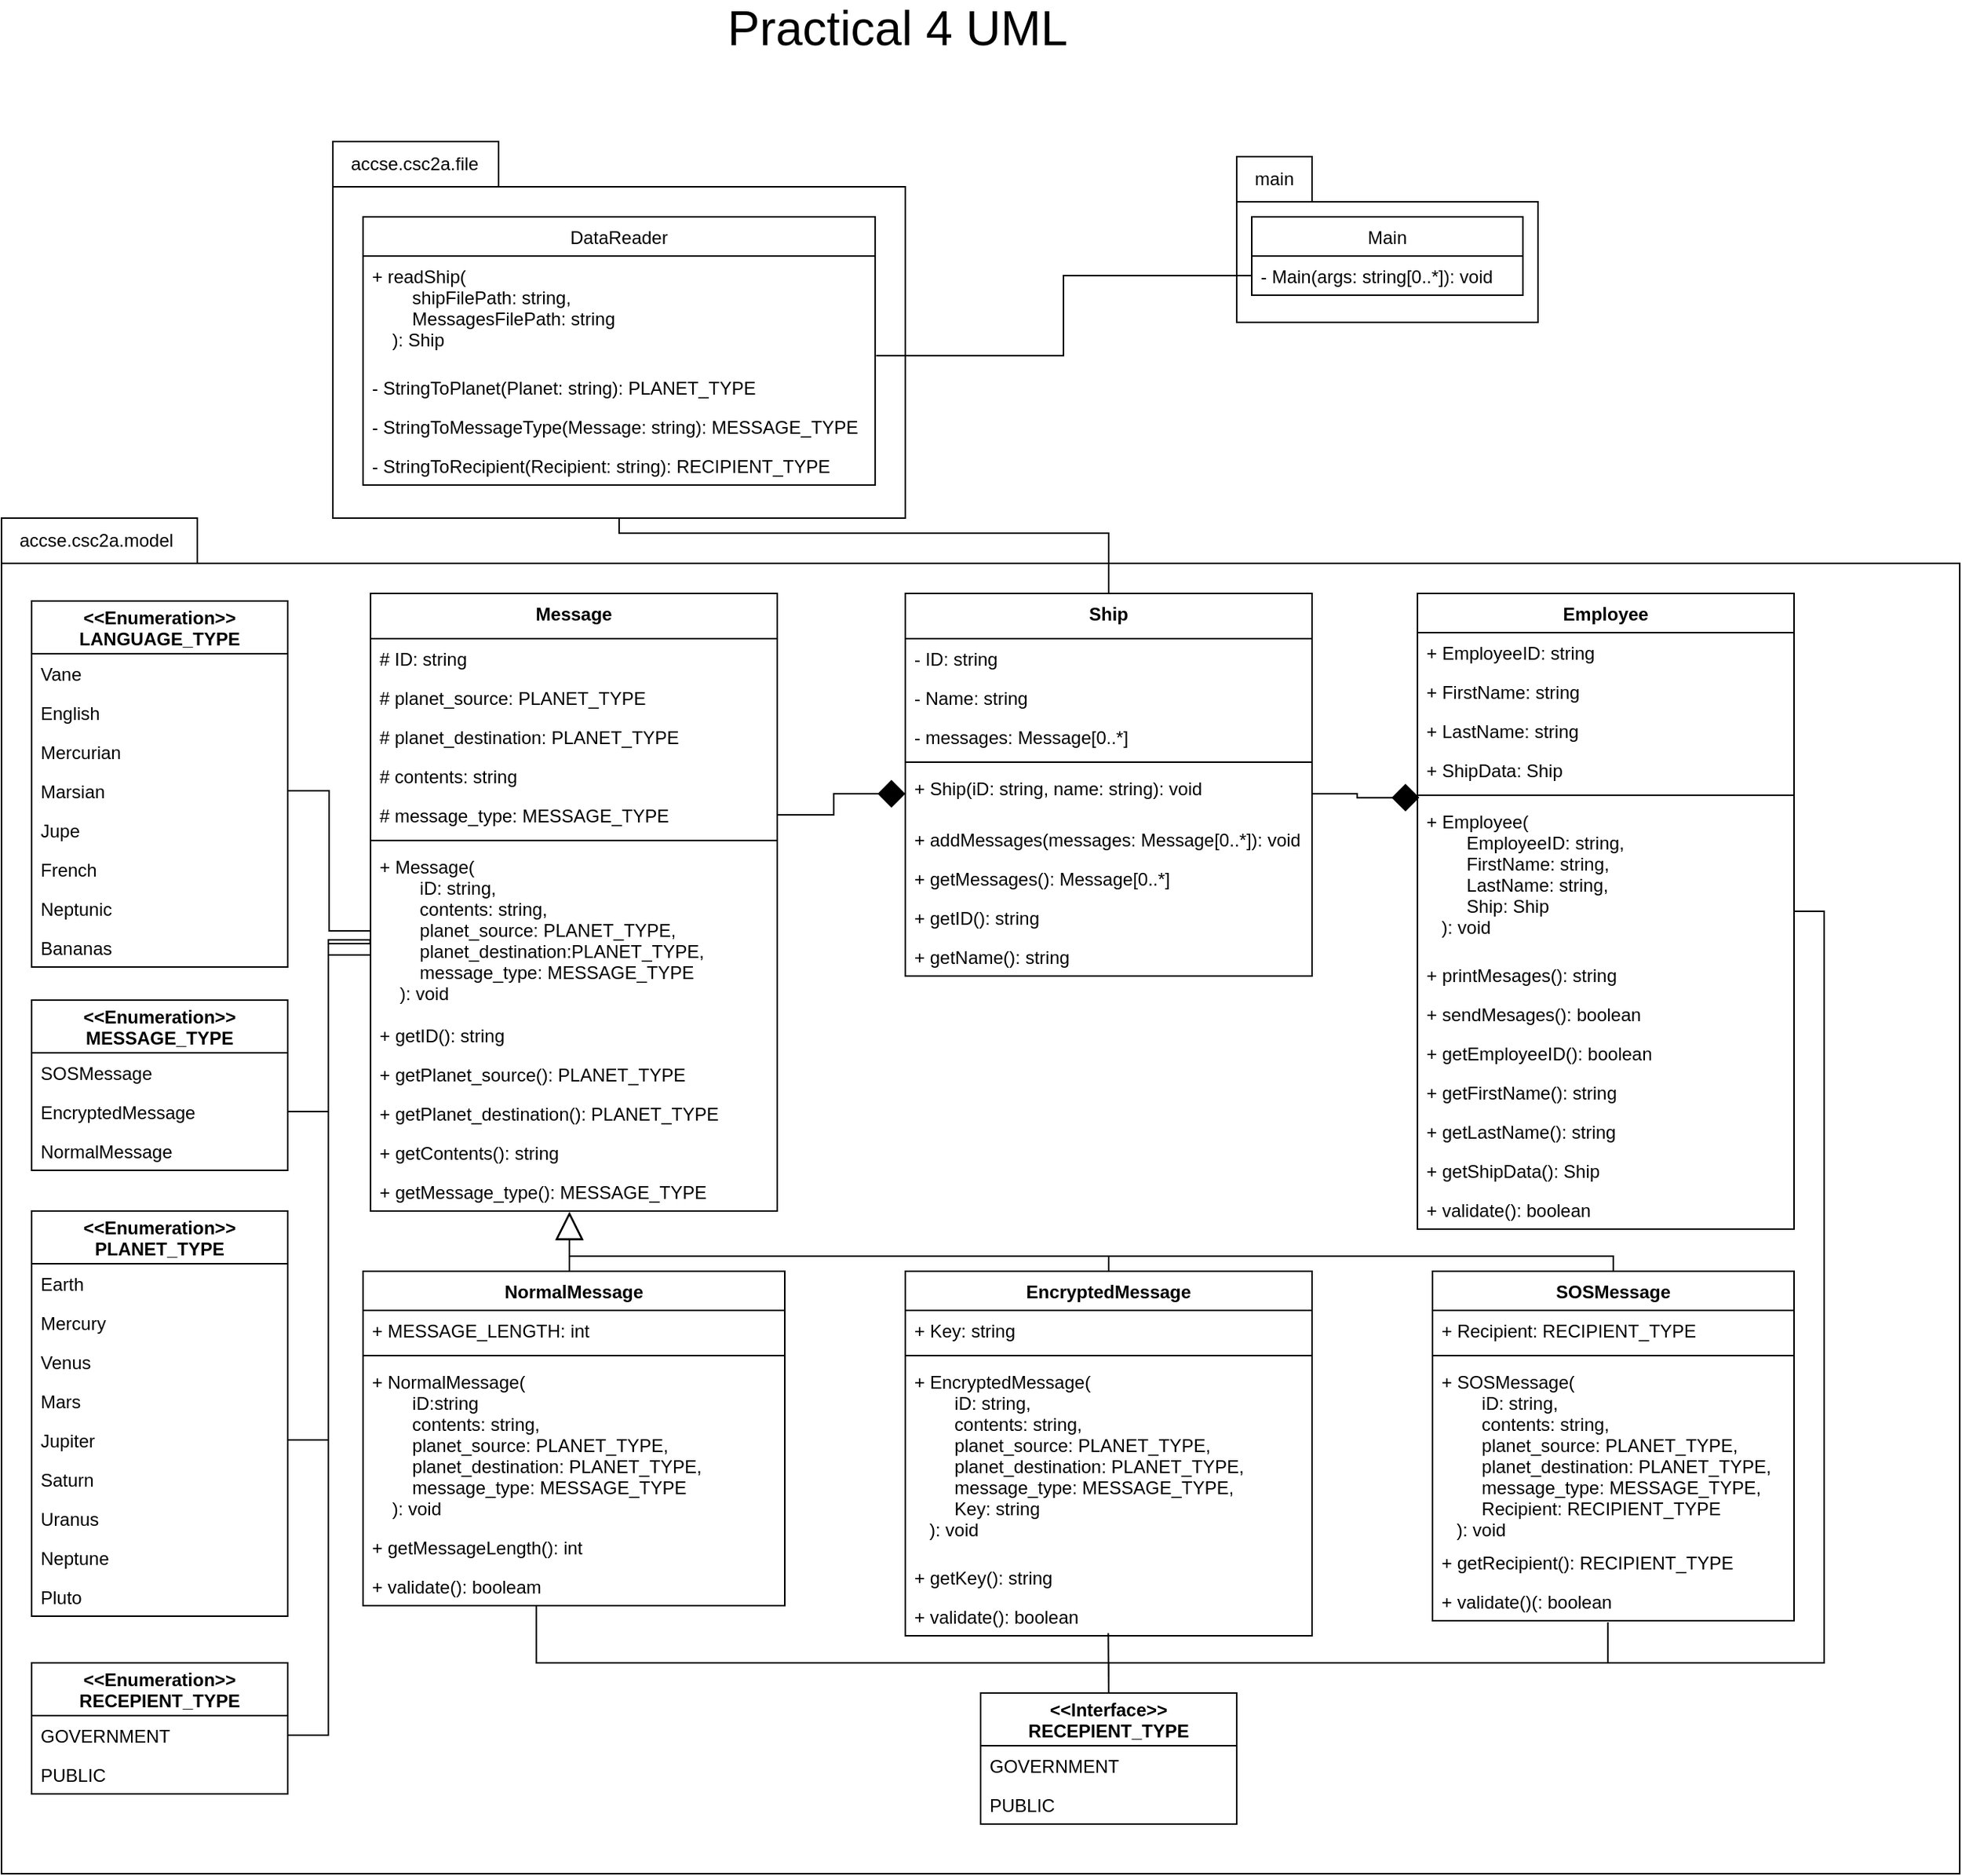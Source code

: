 <mxfile version="17.2.4" type="device"><diagram id="TbBO6vk4nTLV004NzveU" name="Page-1"><mxGraphModel dx="2333" dy="916" grid="1" gridSize="10" guides="1" tooltips="1" connect="1" arrows="1" fold="1" page="1" pageScale="1" pageWidth="850" pageHeight="1100" math="0" shadow="0"><root><mxCell id="0"/><mxCell id="1" parent="0"/><mxCell id="w3hjDTiOp9T9BmGMhdes-1" value="" style="shape=folder;fontStyle=1;spacingTop=10;tabWidth=130;tabHeight=30;tabPosition=left;html=1;" parent="1" vertex="1"><mxGeometry x="-190" y="360" width="1300" height="900" as="geometry"/></mxCell><mxCell id="ueBNcHKA1OxqKjIOWs1V-101" style="edgeStyle=orthogonalEdgeStyle;rounded=0;orthogonalLoop=1;jettySize=auto;html=1;exitX=0.5;exitY=0;exitDx=0;exitDy=0;entryX=0.489;entryY=1.018;entryDx=0;entryDy=0;entryPerimeter=0;endArrow=block;endFill=0;endSize=16;" parent="1" source="w3hjDTiOp9T9BmGMhdes-2" target="41" edge="1"><mxGeometry relative="1" as="geometry"><Array as="points"><mxPoint x="880" y="850"/><mxPoint x="187" y="850"/></Array></mxGeometry></mxCell><mxCell id="w3hjDTiOp9T9BmGMhdes-2" value="SOSMessage" style="swimlane;fontStyle=1;align=center;verticalAlign=top;childLayout=stackLayout;horizontal=1;startSize=26;horizontalStack=0;resizeParent=1;resizeParentMax=0;resizeLast=0;collapsible=1;marginBottom=0;" parent="1" vertex="1"><mxGeometry x="760" y="860" width="240" height="232" as="geometry"/></mxCell><mxCell id="w3hjDTiOp9T9BmGMhdes-3" value="+ Recipient: RECIPIENT_TYPE" style="text;strokeColor=none;fillColor=none;align=left;verticalAlign=top;spacingLeft=4;spacingRight=4;overflow=hidden;rotatable=0;points=[[0,0.5],[1,0.5]];portConstraint=eastwest;" parent="w3hjDTiOp9T9BmGMhdes-2" vertex="1"><mxGeometry y="26" width="240" height="26" as="geometry"/></mxCell><mxCell id="w3hjDTiOp9T9BmGMhdes-4" value="" style="line;strokeWidth=1;fillColor=none;align=left;verticalAlign=middle;spacingTop=-1;spacingLeft=3;spacingRight=3;rotatable=0;labelPosition=right;points=[];portConstraint=eastwest;" parent="w3hjDTiOp9T9BmGMhdes-2" vertex="1"><mxGeometry y="52" width="240" height="8" as="geometry"/></mxCell><mxCell id="24" value="+ SOSMessage(&#10;        iD: string,&#10;        contents: string,&#10;        planet_source: PLANET_TYPE,&#10;        planet_destination: PLANET_TYPE,&#10;        message_type: MESSAGE_TYPE,&#10;        Recipient: RECIPIENT_TYPE&#10;   ): void" style="text;strokeColor=none;fillColor=none;align=left;verticalAlign=top;spacingLeft=4;spacingRight=4;overflow=hidden;rotatable=0;points=[[0,0.5],[1,0.5]];portConstraint=eastwest;" parent="w3hjDTiOp9T9BmGMhdes-2" vertex="1"><mxGeometry y="60" width="240" height="120" as="geometry"/></mxCell><mxCell id="25" value="+ getRecipient(): RECIPIENT_TYPE" style="text;strokeColor=none;fillColor=none;align=left;verticalAlign=top;spacingLeft=4;spacingRight=4;overflow=hidden;rotatable=0;points=[[0,0.5],[1,0.5]];portConstraint=eastwest;" parent="w3hjDTiOp9T9BmGMhdes-2" vertex="1"><mxGeometry y="180" width="240" height="26" as="geometry"/></mxCell><mxCell id="26" value="+ validate()(: boolean" style="text;strokeColor=none;fillColor=none;align=left;verticalAlign=top;spacingLeft=4;spacingRight=4;overflow=hidden;rotatable=0;points=[[0,0.5],[1,0.5]];portConstraint=eastwest;" parent="w3hjDTiOp9T9BmGMhdes-2" vertex="1"><mxGeometry y="206" width="240" height="26" as="geometry"/></mxCell><mxCell id="ueBNcHKA1OxqKjIOWs1V-100" style="edgeStyle=orthogonalEdgeStyle;rounded=0;orthogonalLoop=1;jettySize=auto;html=1;exitX=0.5;exitY=0;exitDx=0;exitDy=0;entryX=0.489;entryY=1.035;entryDx=0;entryDy=0;entryPerimeter=0;endArrow=block;endFill=0;endSize=16;" parent="1" source="w3hjDTiOp9T9BmGMhdes-6" target="41" edge="1"><mxGeometry relative="1" as="geometry"><Array as="points"><mxPoint x="545" y="850"/><mxPoint x="187" y="850"/></Array></mxGeometry></mxCell><mxCell id="w3hjDTiOp9T9BmGMhdes-6" value="EncryptedMessage" style="swimlane;fontStyle=1;align=center;verticalAlign=top;childLayout=stackLayout;horizontal=1;startSize=26;horizontalStack=0;resizeParent=1;resizeParentMax=0;resizeLast=0;collapsible=1;marginBottom=0;" parent="1" vertex="1"><mxGeometry x="410" y="860" width="270" height="242" as="geometry"/></mxCell><mxCell id="w3hjDTiOp9T9BmGMhdes-7" value="+ Key: string" style="text;strokeColor=none;fillColor=none;align=left;verticalAlign=top;spacingLeft=4;spacingRight=4;overflow=hidden;rotatable=0;points=[[0,0.5],[1,0.5]];portConstraint=eastwest;" parent="w3hjDTiOp9T9BmGMhdes-6" vertex="1"><mxGeometry y="26" width="270" height="26" as="geometry"/></mxCell><mxCell id="w3hjDTiOp9T9BmGMhdes-8" value="" style="line;strokeWidth=1;fillColor=none;align=left;verticalAlign=middle;spacingTop=-1;spacingLeft=3;spacingRight=3;rotatable=0;labelPosition=right;points=[];portConstraint=eastwest;" parent="w3hjDTiOp9T9BmGMhdes-6" vertex="1"><mxGeometry y="52" width="270" height="8" as="geometry"/></mxCell><mxCell id="w3hjDTiOp9T9BmGMhdes-9" value="+ EncryptedMessage(&#10;        iD: string,&#10;        contents: string,&#10;        planet_source: PLANET_TYPE,&#10;        planet_destination: PLANET_TYPE,&#10;        message_type: MESSAGE_TYPE,&#10;        Key: string&#10;   ): void" style="text;strokeColor=none;fillColor=none;align=left;verticalAlign=top;spacingLeft=4;spacingRight=4;overflow=hidden;rotatable=0;points=[[0,0.5],[1,0.5]];portConstraint=eastwest;" parent="w3hjDTiOp9T9BmGMhdes-6" vertex="1"><mxGeometry y="60" width="270" height="130" as="geometry"/></mxCell><mxCell id="22" value="+ getKey(): string" style="text;strokeColor=none;fillColor=none;align=left;verticalAlign=top;spacingLeft=4;spacingRight=4;overflow=hidden;rotatable=0;points=[[0,0.5],[1,0.5]];portConstraint=eastwest;" parent="w3hjDTiOp9T9BmGMhdes-6" vertex="1"><mxGeometry y="190" width="270" height="26" as="geometry"/></mxCell><mxCell id="23" value="+ validate(): boolean" style="text;strokeColor=none;fillColor=none;align=left;verticalAlign=top;spacingLeft=4;spacingRight=4;overflow=hidden;rotatable=0;points=[[0,0.5],[1,0.5]];portConstraint=eastwest;" parent="w3hjDTiOp9T9BmGMhdes-6" vertex="1"><mxGeometry y="216" width="270" height="26" as="geometry"/></mxCell><mxCell id="ueBNcHKA1OxqKjIOWs1V-99" style="edgeStyle=orthogonalEdgeStyle;rounded=0;orthogonalLoop=1;jettySize=auto;html=1;exitX=0.5;exitY=0;exitDx=0;exitDy=0;entryX=0.489;entryY=1.031;entryDx=0;entryDy=0;entryPerimeter=0;endArrow=block;endFill=0;endSize=16;" parent="1" source="w3hjDTiOp9T9BmGMhdes-10" target="41" edge="1"><mxGeometry relative="1" as="geometry"/></mxCell><mxCell id="w3hjDTiOp9T9BmGMhdes-10" value="NormalMessage" style="swimlane;fontStyle=1;align=center;verticalAlign=top;childLayout=stackLayout;horizontal=1;startSize=26;horizontalStack=0;resizeParent=1;resizeParentMax=0;resizeLast=0;collapsible=1;marginBottom=0;" parent="1" vertex="1"><mxGeometry x="50" y="860" width="280" height="222" as="geometry"/></mxCell><mxCell id="w3hjDTiOp9T9BmGMhdes-11" value="+ MESSAGE_LENGTH: int" style="text;strokeColor=none;fillColor=none;align=left;verticalAlign=top;spacingLeft=4;spacingRight=4;overflow=hidden;rotatable=0;points=[[0,0.5],[1,0.5]];portConstraint=eastwest;" parent="w3hjDTiOp9T9BmGMhdes-10" vertex="1"><mxGeometry y="26" width="280" height="26" as="geometry"/></mxCell><mxCell id="w3hjDTiOp9T9BmGMhdes-12" value="" style="line;strokeWidth=1;fillColor=none;align=left;verticalAlign=middle;spacingTop=-1;spacingLeft=3;spacingRight=3;rotatable=0;labelPosition=right;points=[];portConstraint=eastwest;" parent="w3hjDTiOp9T9BmGMhdes-10" vertex="1"><mxGeometry y="52" width="280" height="8" as="geometry"/></mxCell><mxCell id="20" value="+ NormalMessage(&#10;        iD:string&#10;        contents: string,&#10;        planet_source: PLANET_TYPE,&#10;        planet_destination: PLANET_TYPE,&#10;        message_type: MESSAGE_TYPE&#10;    ): void" style="text;strokeColor=none;fillColor=none;align=left;verticalAlign=top;spacingLeft=4;spacingRight=4;overflow=hidden;rotatable=0;points=[[0,0.5],[1,0.5]];portConstraint=eastwest;" parent="w3hjDTiOp9T9BmGMhdes-10" vertex="1"><mxGeometry y="60" width="280" height="110" as="geometry"/></mxCell><mxCell id="19" value="+ getMessageLength(): int" style="text;strokeColor=none;fillColor=none;align=left;verticalAlign=top;spacingLeft=4;spacingRight=4;overflow=hidden;rotatable=0;points=[[0,0.5],[1,0.5]];portConstraint=eastwest;" parent="w3hjDTiOp9T9BmGMhdes-10" vertex="1"><mxGeometry y="170" width="280" height="26" as="geometry"/></mxCell><mxCell id="21" value="+ validate(): booleam" style="text;strokeColor=none;fillColor=none;align=left;verticalAlign=top;spacingLeft=4;spacingRight=4;overflow=hidden;rotatable=0;points=[[0,0.5],[1,0.5]];portConstraint=eastwest;" parent="w3hjDTiOp9T9BmGMhdes-10" vertex="1"><mxGeometry y="196" width="280" height="26" as="geometry"/></mxCell><mxCell id="w3hjDTiOp9T9BmGMhdes-14" value="Employee" style="swimlane;fontStyle=1;align=center;verticalAlign=top;childLayout=stackLayout;horizontal=1;startSize=26;horizontalStack=0;resizeParent=1;resizeParentMax=0;resizeLast=0;collapsible=1;marginBottom=0;" parent="1" vertex="1"><mxGeometry x="750" y="410" width="250" height="422" as="geometry"/></mxCell><mxCell id="w3hjDTiOp9T9BmGMhdes-15" value="+ EmployeeID: string" style="text;strokeColor=none;fillColor=none;align=left;verticalAlign=top;spacingLeft=4;spacingRight=4;overflow=hidden;rotatable=0;points=[[0,0.5],[1,0.5]];portConstraint=eastwest;" parent="w3hjDTiOp9T9BmGMhdes-14" vertex="1"><mxGeometry y="26" width="250" height="26" as="geometry"/></mxCell><mxCell id="w3hjDTiOp9T9BmGMhdes-20" value="+ FirstName: string" style="text;strokeColor=none;fillColor=none;align=left;verticalAlign=top;spacingLeft=4;spacingRight=4;overflow=hidden;rotatable=0;points=[[0,0.5],[1,0.5]];portConstraint=eastwest;" parent="w3hjDTiOp9T9BmGMhdes-14" vertex="1"><mxGeometry y="52" width="250" height="26" as="geometry"/></mxCell><mxCell id="w3hjDTiOp9T9BmGMhdes-18" value="+ LastName: string" style="text;strokeColor=none;fillColor=none;align=left;verticalAlign=top;spacingLeft=4;spacingRight=4;overflow=hidden;rotatable=0;points=[[0,0.5],[1,0.5]];portConstraint=eastwest;" parent="w3hjDTiOp9T9BmGMhdes-14" vertex="1"><mxGeometry y="78" width="250" height="26" as="geometry"/></mxCell><mxCell id="w3hjDTiOp9T9BmGMhdes-19" value="+ ShipData: Ship" style="text;strokeColor=none;fillColor=none;align=left;verticalAlign=top;spacingLeft=4;spacingRight=4;overflow=hidden;rotatable=0;points=[[0,0.5],[1,0.5]];portConstraint=eastwest;" parent="w3hjDTiOp9T9BmGMhdes-14" vertex="1"><mxGeometry y="104" width="250" height="26" as="geometry"/></mxCell><mxCell id="w3hjDTiOp9T9BmGMhdes-16" value="" style="line;strokeWidth=1;fillColor=none;align=left;verticalAlign=middle;spacingTop=-1;spacingLeft=3;spacingRight=3;rotatable=0;labelPosition=right;points=[];portConstraint=eastwest;" parent="w3hjDTiOp9T9BmGMhdes-14" vertex="1"><mxGeometry y="130" width="250" height="8" as="geometry"/></mxCell><mxCell id="ueBNcHKA1OxqKjIOWs1V-109" value="+ Employee(&#10;        EmployeeID: string, &#10;        FirstName: string, &#10;        LastName: string, &#10;        Ship: Ship&#10;   ): void" style="text;strokeColor=none;fillColor=none;align=left;verticalAlign=top;spacingLeft=4;spacingRight=4;overflow=hidden;rotatable=0;points=[[0,0.5],[1,0.5]];portConstraint=eastwest;" parent="w3hjDTiOp9T9BmGMhdes-14" vertex="1"><mxGeometry y="138" width="250" height="102" as="geometry"/></mxCell><mxCell id="ueBNcHKA1OxqKjIOWs1V-111" value="+ printMesages(): string" style="text;strokeColor=none;fillColor=none;align=left;verticalAlign=top;spacingLeft=4;spacingRight=4;overflow=hidden;rotatable=0;points=[[0,0.5],[1,0.5]];portConstraint=eastwest;" parent="w3hjDTiOp9T9BmGMhdes-14" vertex="1"><mxGeometry y="240" width="250" height="26" as="geometry"/></mxCell><mxCell id="ueBNcHKA1OxqKjIOWs1V-112" value="+ sendMesages(): boolean" style="text;strokeColor=none;fillColor=none;align=left;verticalAlign=top;spacingLeft=4;spacingRight=4;overflow=hidden;rotatable=0;points=[[0,0.5],[1,0.5]];portConstraint=eastwest;" parent="w3hjDTiOp9T9BmGMhdes-14" vertex="1"><mxGeometry y="266" width="250" height="26" as="geometry"/></mxCell><mxCell id="ueBNcHKA1OxqKjIOWs1V-113" value="+ getEmployeeID(): boolean" style="text;strokeColor=none;fillColor=none;align=left;verticalAlign=top;spacingLeft=4;spacingRight=4;overflow=hidden;rotatable=0;points=[[0,0.5],[1,0.5]];portConstraint=eastwest;" parent="w3hjDTiOp9T9BmGMhdes-14" vertex="1"><mxGeometry y="292" width="250" height="26" as="geometry"/></mxCell><mxCell id="ueBNcHKA1OxqKjIOWs1V-114" value="+ getFirstName(): string" style="text;strokeColor=none;fillColor=none;align=left;verticalAlign=top;spacingLeft=4;spacingRight=4;overflow=hidden;rotatable=0;points=[[0,0.5],[1,0.5]];portConstraint=eastwest;" parent="w3hjDTiOp9T9BmGMhdes-14" vertex="1"><mxGeometry y="318" width="250" height="26" as="geometry"/></mxCell><mxCell id="ueBNcHKA1OxqKjIOWs1V-115" value="+ getLastName(): string" style="text;strokeColor=none;fillColor=none;align=left;verticalAlign=top;spacingLeft=4;spacingRight=4;overflow=hidden;rotatable=0;points=[[0,0.5],[1,0.5]];portConstraint=eastwest;" parent="w3hjDTiOp9T9BmGMhdes-14" vertex="1"><mxGeometry y="344" width="250" height="26" as="geometry"/></mxCell><mxCell id="ueBNcHKA1OxqKjIOWs1V-116" value="+ getShipData(): Ship" style="text;strokeColor=none;fillColor=none;align=left;verticalAlign=top;spacingLeft=4;spacingRight=4;overflow=hidden;rotatable=0;points=[[0,0.5],[1,0.5]];portConstraint=eastwest;" parent="w3hjDTiOp9T9BmGMhdes-14" vertex="1"><mxGeometry y="370" width="250" height="26" as="geometry"/></mxCell><mxCell id="ueBNcHKA1OxqKjIOWs1V-117" value="+ validate(): boolean" style="text;strokeColor=none;fillColor=none;align=left;verticalAlign=top;spacingLeft=4;spacingRight=4;overflow=hidden;rotatable=0;points=[[0,0.5],[1,0.5]];portConstraint=eastwest;" parent="w3hjDTiOp9T9BmGMhdes-14" vertex="1"><mxGeometry y="396" width="250" height="26" as="geometry"/></mxCell><mxCell id="2" value="accse.csc2a.model" style="text;html=1;strokeColor=none;fillColor=none;align=left;verticalAlign=middle;whiteSpace=wrap;rounded=0;" parent="1" vertex="1"><mxGeometry x="-180" y="360" width="70" height="30" as="geometry"/></mxCell><mxCell id="27" value="Message" style="swimlane;fontStyle=1;align=center;verticalAlign=top;childLayout=stackLayout;horizontal=1;startSize=30;horizontalStack=0;resizeParent=1;resizeParentMax=0;resizeLast=0;collapsible=1;marginBottom=0;" parent="1" vertex="1"><mxGeometry x="55" y="410" width="270" height="410" as="geometry"/></mxCell><mxCell id="28" value="# ID: string" style="text;strokeColor=none;fillColor=none;align=left;verticalAlign=top;spacingLeft=4;spacingRight=4;overflow=hidden;rotatable=0;points=[[0,0.5],[1,0.5]];portConstraint=eastwest;" parent="27" vertex="1"><mxGeometry y="30" width="270" height="26" as="geometry"/></mxCell><mxCell id="32" value="# planet_source: PLANET_TYPE" style="text;strokeColor=none;fillColor=none;align=left;verticalAlign=top;spacingLeft=4;spacingRight=4;overflow=hidden;rotatable=0;points=[[0,0.5],[1,0.5]];portConstraint=eastwest;" parent="27" vertex="1"><mxGeometry y="56" width="270" height="26" as="geometry"/></mxCell><mxCell id="33" value="# planet_destination: PLANET_TYPE" style="text;strokeColor=none;fillColor=none;align=left;verticalAlign=top;spacingLeft=4;spacingRight=4;overflow=hidden;rotatable=0;points=[[0,0.5],[1,0.5]];portConstraint=eastwest;" parent="27" vertex="1"><mxGeometry y="82" width="270" height="26" as="geometry"/></mxCell><mxCell id="34" value="# contents: string" style="text;strokeColor=none;fillColor=none;align=left;verticalAlign=top;spacingLeft=4;spacingRight=4;overflow=hidden;rotatable=0;points=[[0,0.5],[1,0.5]];portConstraint=eastwest;" parent="27" vertex="1"><mxGeometry y="108" width="270" height="26" as="geometry"/></mxCell><mxCell id="35" value="# message_type: MESSAGE_TYPE" style="text;strokeColor=none;fillColor=none;align=left;verticalAlign=top;spacingLeft=4;spacingRight=4;overflow=hidden;rotatable=0;points=[[0,0.5],[1,0.5]];portConstraint=eastwest;" parent="27" vertex="1"><mxGeometry y="134" width="270" height="26" as="geometry"/></mxCell><mxCell id="29" value="" style="line;strokeWidth=1;fillColor=none;align=left;verticalAlign=middle;spacingTop=-1;spacingLeft=3;spacingRight=3;rotatable=0;labelPosition=right;points=[];portConstraint=eastwest;strokeColor=inherit;" parent="27" vertex="1"><mxGeometry y="160" width="270" height="8" as="geometry"/></mxCell><mxCell id="30" value="+ Message(&#10;        iD: string,&#10;        contents: string, &#10;        planet_source: PLANET_TYPE, &#10;        planet_destination:PLANET_TYPE, &#10;        message_type: MESSAGE_TYPE&#10;    ): void" style="text;strokeColor=none;fillColor=none;align=left;verticalAlign=top;spacingLeft=4;spacingRight=4;overflow=hidden;rotatable=0;points=[[0,0.5],[1,0.5]];portConstraint=eastwest;" parent="27" vertex="1"><mxGeometry y="168" width="270" height="112" as="geometry"/></mxCell><mxCell id="36" value="+ getID(): string" style="text;strokeColor=none;fillColor=none;align=left;verticalAlign=top;spacingLeft=4;spacingRight=4;overflow=hidden;rotatable=0;points=[[0,0.5],[1,0.5]];portConstraint=eastwest;" parent="27" vertex="1"><mxGeometry y="280" width="270" height="26" as="geometry"/></mxCell><mxCell id="38" value="+ getPlanet_source(): PLANET_TYPE" style="text;strokeColor=none;fillColor=none;align=left;verticalAlign=top;spacingLeft=4;spacingRight=4;overflow=hidden;rotatable=0;points=[[0,0.5],[1,0.5]];portConstraint=eastwest;" parent="27" vertex="1"><mxGeometry y="306" width="270" height="26" as="geometry"/></mxCell><mxCell id="39" value="+ getPlanet_destination(): PLANET_TYPE" style="text;strokeColor=none;fillColor=none;align=left;verticalAlign=top;spacingLeft=4;spacingRight=4;overflow=hidden;rotatable=0;points=[[0,0.5],[1,0.5]];portConstraint=eastwest;" parent="27" vertex="1"><mxGeometry y="332" width="270" height="26" as="geometry"/></mxCell><mxCell id="40" value="+ getContents(): string" style="text;strokeColor=none;fillColor=none;align=left;verticalAlign=top;spacingLeft=4;spacingRight=4;overflow=hidden;rotatable=0;points=[[0,0.5],[1,0.5]];portConstraint=eastwest;" parent="27" vertex="1"><mxGeometry y="358" width="270" height="26" as="geometry"/></mxCell><mxCell id="41" value="+ getMessage_type(): MESSAGE_TYPE" style="text;strokeColor=none;fillColor=none;align=left;verticalAlign=top;spacingLeft=4;spacingRight=4;overflow=hidden;rotatable=0;points=[[0,0.5],[1,0.5]];portConstraint=eastwest;" parent="27" vertex="1"><mxGeometry y="384" width="270" height="26" as="geometry"/></mxCell><mxCell id="ueBNcHKA1OxqKjIOWs1V-137" style="edgeStyle=orthogonalEdgeStyle;rounded=0;orthogonalLoop=1;jettySize=auto;html=1;exitX=0.5;exitY=0;exitDx=0;exitDy=0;endArrow=none;endFill=0;endSize=16;" parent="1" source="42" target="ueBNcHKA1OxqKjIOWs1V-120" edge="1"><mxGeometry relative="1" as="geometry"><Array as="points"><mxPoint x="545" y="370"/><mxPoint x="220" y="370"/></Array></mxGeometry></mxCell><mxCell id="42" value="Ship" style="swimlane;fontStyle=1;align=center;verticalAlign=top;childLayout=stackLayout;horizontal=1;startSize=30;horizontalStack=0;resizeParent=1;resizeParentMax=0;resizeLast=0;collapsible=1;marginBottom=0;" parent="1" vertex="1"><mxGeometry x="410" y="410" width="270" height="254" as="geometry"/></mxCell><mxCell id="43" value="- ID: string" style="text;strokeColor=none;fillColor=none;align=left;verticalAlign=top;spacingLeft=4;spacingRight=4;overflow=hidden;rotatable=0;points=[[0,0.5],[1,0.5]];portConstraint=eastwest;" parent="42" vertex="1"><mxGeometry y="30" width="270" height="26" as="geometry"/></mxCell><mxCell id="45" value="- Name: string" style="text;strokeColor=none;fillColor=none;align=left;verticalAlign=top;spacingLeft=4;spacingRight=4;overflow=hidden;rotatable=0;points=[[0,0.5],[1,0.5]];portConstraint=eastwest;" parent="42" vertex="1"><mxGeometry y="56" width="270" height="26" as="geometry"/></mxCell><mxCell id="46" value="- messages: Message[0..*]" style="text;strokeColor=none;fillColor=none;align=left;verticalAlign=top;spacingLeft=4;spacingRight=4;overflow=hidden;rotatable=0;points=[[0,0.5],[1,0.5]];portConstraint=eastwest;" parent="42" vertex="1"><mxGeometry y="82" width="270" height="26" as="geometry"/></mxCell><mxCell id="48" value="" style="line;strokeWidth=1;fillColor=none;align=left;verticalAlign=middle;spacingTop=-1;spacingLeft=3;spacingRight=3;rotatable=0;labelPosition=right;points=[];portConstraint=eastwest;strokeColor=inherit;" parent="42" vertex="1"><mxGeometry y="108" width="270" height="8" as="geometry"/></mxCell><mxCell id="49" value="+ Ship(iD: string, name: string): void" style="text;strokeColor=none;fillColor=none;align=left;verticalAlign=top;spacingLeft=4;spacingRight=4;overflow=hidden;rotatable=0;points=[[0,0.5],[1,0.5]];portConstraint=eastwest;" parent="42" vertex="1"><mxGeometry y="116" width="270" height="34" as="geometry"/></mxCell><mxCell id="50" value="+ addMessages(messages: Message[0..*]): void" style="text;strokeColor=none;fillColor=none;align=left;verticalAlign=top;spacingLeft=4;spacingRight=4;overflow=hidden;rotatable=0;points=[[0,0.5],[1,0.5]];portConstraint=eastwest;" parent="42" vertex="1"><mxGeometry y="150" width="270" height="26" as="geometry"/></mxCell><mxCell id="51" value="+ getMessages(): Message[0..*]" style="text;strokeColor=none;fillColor=none;align=left;verticalAlign=top;spacingLeft=4;spacingRight=4;overflow=hidden;rotatable=0;points=[[0,0.5],[1,0.5]];portConstraint=eastwest;" parent="42" vertex="1"><mxGeometry y="176" width="270" height="26" as="geometry"/></mxCell><mxCell id="52" value="+ getID(): string" style="text;strokeColor=none;fillColor=none;align=left;verticalAlign=top;spacingLeft=4;spacingRight=4;overflow=hidden;rotatable=0;points=[[0,0.5],[1,0.5]];portConstraint=eastwest;" parent="42" vertex="1"><mxGeometry y="202" width="270" height="26" as="geometry"/></mxCell><mxCell id="53" value="+ getName(): string" style="text;strokeColor=none;fillColor=none;align=left;verticalAlign=top;spacingLeft=4;spacingRight=4;overflow=hidden;rotatable=0;points=[[0,0.5],[1,0.5]];portConstraint=eastwest;" parent="42" vertex="1"><mxGeometry y="228" width="270" height="26" as="geometry"/></mxCell><mxCell id="55" value="Practical 4 UML" style="text;html=1;strokeColor=none;fillColor=none;align=left;verticalAlign=middle;whiteSpace=wrap;rounded=0;fontSize=32;" parent="1" vertex="1"><mxGeometry x="290" y="20" width="230" height="30" as="geometry"/></mxCell><mxCell id="56" value="&lt;&lt;Enumeration&gt;&gt;&#10;LANGUAGE_TYPE" style="swimlane;fontStyle=1;childLayout=stackLayout;horizontal=1;startSize=35;fillColor=none;horizontalStack=0;resizeParent=1;resizeParentMax=0;resizeLast=0;collapsible=1;marginBottom=0;" parent="1" vertex="1"><mxGeometry x="-170" y="415" width="170" height="243" as="geometry"/></mxCell><mxCell id="57" value="Vane" style="text;strokeColor=none;fillColor=none;align=left;verticalAlign=top;spacingLeft=4;spacingRight=4;overflow=hidden;rotatable=0;points=[[0,0.5],[1,0.5]];portConstraint=eastwest;" parent="56" vertex="1"><mxGeometry y="35" width="170" height="26" as="geometry"/></mxCell><mxCell id="58" value="English" style="text;strokeColor=none;fillColor=none;align=left;verticalAlign=top;spacingLeft=4;spacingRight=4;overflow=hidden;rotatable=0;points=[[0,0.5],[1,0.5]];portConstraint=eastwest;" parent="56" vertex="1"><mxGeometry y="61" width="170" height="26" as="geometry"/></mxCell><mxCell id="59" value="Mercurian" style="text;strokeColor=none;fillColor=none;align=left;verticalAlign=top;spacingLeft=4;spacingRight=4;overflow=hidden;rotatable=0;points=[[0,0.5],[1,0.5]];portConstraint=eastwest;" parent="56" vertex="1"><mxGeometry y="87" width="170" height="26" as="geometry"/></mxCell><mxCell id="61" value="Marsian" style="text;strokeColor=none;fillColor=none;align=left;verticalAlign=top;spacingLeft=4;spacingRight=4;overflow=hidden;rotatable=0;points=[[0,0.5],[1,0.5]];portConstraint=eastwest;" parent="56" vertex="1"><mxGeometry y="113" width="170" height="26" as="geometry"/></mxCell><mxCell id="62" value="Jupe" style="text;strokeColor=none;fillColor=none;align=left;verticalAlign=top;spacingLeft=4;spacingRight=4;overflow=hidden;rotatable=0;points=[[0,0.5],[1,0.5]];portConstraint=eastwest;" parent="56" vertex="1"><mxGeometry y="139" width="170" height="26" as="geometry"/></mxCell><mxCell id="63" value="French" style="text;strokeColor=none;fillColor=none;align=left;verticalAlign=top;spacingLeft=4;spacingRight=4;overflow=hidden;rotatable=0;points=[[0,0.5],[1,0.5]];portConstraint=eastwest;" parent="56" vertex="1"><mxGeometry y="165" width="170" height="26" as="geometry"/></mxCell><mxCell id="64" value="Neptunic" style="text;strokeColor=none;fillColor=none;align=left;verticalAlign=top;spacingLeft=4;spacingRight=4;overflow=hidden;rotatable=0;points=[[0,0.5],[1,0.5]];portConstraint=eastwest;" parent="56" vertex="1"><mxGeometry y="191" width="170" height="26" as="geometry"/></mxCell><mxCell id="65" value="Bananas" style="text;strokeColor=none;fillColor=none;align=left;verticalAlign=top;spacingLeft=4;spacingRight=4;overflow=hidden;rotatable=0;points=[[0,0.5],[1,0.5]];portConstraint=eastwest;" parent="56" vertex="1"><mxGeometry y="217" width="170" height="26" as="geometry"/></mxCell><mxCell id="66" value="&lt;&lt;Enumeration&gt;&gt;&#10;MESSAGE_TYPE" style="swimlane;fontStyle=1;childLayout=stackLayout;horizontal=1;startSize=35;fillColor=none;horizontalStack=0;resizeParent=1;resizeParentMax=0;resizeLast=0;collapsible=1;marginBottom=0;" parent="1" vertex="1"><mxGeometry x="-170" y="680" width="170" height="113" as="geometry"/></mxCell><mxCell id="67" value="SOSMessage" style="text;strokeColor=none;fillColor=none;align=left;verticalAlign=top;spacingLeft=4;spacingRight=4;overflow=hidden;rotatable=0;points=[[0,0.5],[1,0.5]];portConstraint=eastwest;" parent="66" vertex="1"><mxGeometry y="35" width="170" height="26" as="geometry"/></mxCell><mxCell id="68" value="EncryptedMessage" style="text;strokeColor=none;fillColor=none;align=left;verticalAlign=top;spacingLeft=4;spacingRight=4;overflow=hidden;rotatable=0;points=[[0,0.5],[1,0.5]];portConstraint=eastwest;" parent="66" vertex="1"><mxGeometry y="61" width="170" height="26" as="geometry"/></mxCell><mxCell id="69" value="NormalMessage" style="text;strokeColor=none;fillColor=none;align=left;verticalAlign=top;spacingLeft=4;spacingRight=4;overflow=hidden;rotatable=0;points=[[0,0.5],[1,0.5]];portConstraint=eastwest;" parent="66" vertex="1"><mxGeometry y="87" width="170" height="26" as="geometry"/></mxCell><mxCell id="74" value="&lt;&lt;Enumeration&gt;&gt;&#10;PLANET_TYPE" style="swimlane;fontStyle=1;childLayout=stackLayout;horizontal=1;startSize=35;fillColor=none;horizontalStack=0;resizeParent=1;resizeParentMax=0;resizeLast=0;collapsible=1;marginBottom=0;" parent="1" vertex="1"><mxGeometry x="-170" y="820" width="170" height="269" as="geometry"/></mxCell><mxCell id="75" value="Earth" style="text;strokeColor=none;fillColor=none;align=left;verticalAlign=top;spacingLeft=4;spacingRight=4;overflow=hidden;rotatable=0;points=[[0,0.5],[1,0.5]];portConstraint=eastwest;" parent="74" vertex="1"><mxGeometry y="35" width="170" height="26" as="geometry"/></mxCell><mxCell id="76" value="Mercury" style="text;strokeColor=none;fillColor=none;align=left;verticalAlign=top;spacingLeft=4;spacingRight=4;overflow=hidden;rotatable=0;points=[[0,0.5],[1,0.5]];portConstraint=eastwest;" parent="74" vertex="1"><mxGeometry y="61" width="170" height="26" as="geometry"/></mxCell><mxCell id="77" value="Venus" style="text;strokeColor=none;fillColor=none;align=left;verticalAlign=top;spacingLeft=4;spacingRight=4;overflow=hidden;rotatable=0;points=[[0,0.5],[1,0.5]];portConstraint=eastwest;" parent="74" vertex="1"><mxGeometry y="87" width="170" height="26" as="geometry"/></mxCell><mxCell id="ueBNcHKA1OxqKjIOWs1V-77" value="Mars" style="text;strokeColor=none;fillColor=none;align=left;verticalAlign=top;spacingLeft=4;spacingRight=4;overflow=hidden;rotatable=0;points=[[0,0.5],[1,0.5]];portConstraint=eastwest;" parent="74" vertex="1"><mxGeometry y="113" width="170" height="26" as="geometry"/></mxCell><mxCell id="ueBNcHKA1OxqKjIOWs1V-78" value="Jupiter" style="text;strokeColor=none;fillColor=none;align=left;verticalAlign=top;spacingLeft=4;spacingRight=4;overflow=hidden;rotatable=0;points=[[0,0.5],[1,0.5]];portConstraint=eastwest;" parent="74" vertex="1"><mxGeometry y="139" width="170" height="26" as="geometry"/></mxCell><mxCell id="ueBNcHKA1OxqKjIOWs1V-79" value="Saturn" style="text;strokeColor=none;fillColor=none;align=left;verticalAlign=top;spacingLeft=4;spacingRight=4;overflow=hidden;rotatable=0;points=[[0,0.5],[1,0.5]];portConstraint=eastwest;" parent="74" vertex="1"><mxGeometry y="165" width="170" height="26" as="geometry"/></mxCell><mxCell id="ueBNcHKA1OxqKjIOWs1V-80" value="Uranus" style="text;strokeColor=none;fillColor=none;align=left;verticalAlign=top;spacingLeft=4;spacingRight=4;overflow=hidden;rotatable=0;points=[[0,0.5],[1,0.5]];portConstraint=eastwest;" parent="74" vertex="1"><mxGeometry y="191" width="170" height="26" as="geometry"/></mxCell><mxCell id="ueBNcHKA1OxqKjIOWs1V-81" value="Neptune" style="text;strokeColor=none;fillColor=none;align=left;verticalAlign=top;spacingLeft=4;spacingRight=4;overflow=hidden;rotatable=0;points=[[0,0.5],[1,0.5]];portConstraint=eastwest;" parent="74" vertex="1"><mxGeometry y="217" width="170" height="26" as="geometry"/></mxCell><mxCell id="ueBNcHKA1OxqKjIOWs1V-82" value="Pluto" style="text;strokeColor=none;fillColor=none;align=left;verticalAlign=top;spacingLeft=4;spacingRight=4;overflow=hidden;rotatable=0;points=[[0,0.5],[1,0.5]];portConstraint=eastwest;" parent="74" vertex="1"><mxGeometry y="243" width="170" height="26" as="geometry"/></mxCell><mxCell id="ueBNcHKA1OxqKjIOWs1V-84" value="&lt;&lt;Enumeration&gt;&gt;&#10;RECEPIENT_TYPE" style="swimlane;fontStyle=1;childLayout=stackLayout;horizontal=1;startSize=35;fillColor=none;horizontalStack=0;resizeParent=1;resizeParentMax=0;resizeLast=0;collapsible=1;marginBottom=0;" parent="1" vertex="1"><mxGeometry x="-170" y="1120" width="170" height="87" as="geometry"/></mxCell><mxCell id="ueBNcHKA1OxqKjIOWs1V-89" value="GOVERNMENT" style="text;strokeColor=none;fillColor=none;align=left;verticalAlign=top;spacingLeft=4;spacingRight=4;overflow=hidden;rotatable=0;points=[[0,0.5],[1,0.5]];portConstraint=eastwest;" parent="ueBNcHKA1OxqKjIOWs1V-84" vertex="1"><mxGeometry y="35" width="170" height="26" as="geometry"/></mxCell><mxCell id="ueBNcHKA1OxqKjIOWs1V-90" value="PUBLIC" style="text;strokeColor=none;fillColor=none;align=left;verticalAlign=top;spacingLeft=4;spacingRight=4;overflow=hidden;rotatable=0;points=[[0,0.5],[1,0.5]];portConstraint=eastwest;" parent="ueBNcHKA1OxqKjIOWs1V-84" vertex="1"><mxGeometry y="61" width="170" height="26" as="geometry"/></mxCell><mxCell id="ueBNcHKA1OxqKjIOWs1V-94" style="edgeStyle=orthogonalEdgeStyle;rounded=0;orthogonalLoop=1;jettySize=auto;html=1;exitX=1;exitY=0.5;exitDx=0;exitDy=0;entryX=-0.001;entryY=0.576;entryDx=0;entryDy=0;entryPerimeter=0;endArrow=none;endFill=0;" parent="1" source="ueBNcHKA1OxqKjIOWs1V-78" target="30" edge="1"><mxGeometry relative="1" as="geometry"><Array as="points"><mxPoint x="27" y="972"/><mxPoint x="27" y="642"/></Array></mxGeometry></mxCell><mxCell id="ueBNcHKA1OxqKjIOWs1V-95" style="edgeStyle=orthogonalEdgeStyle;rounded=0;orthogonalLoop=1;jettySize=auto;html=1;exitX=1;exitY=0.5;exitDx=0;exitDy=0;endArrow=none;endFill=0;entryX=0;entryY=0.582;entryDx=0;entryDy=0;entryPerimeter=0;" parent="1" source="ueBNcHKA1OxqKjIOWs1V-89" target="30" edge="1"><mxGeometry relative="1" as="geometry"><mxPoint x="60" y="640" as="targetPoint"/><Array as="points"><mxPoint x="27" y="1168"/><mxPoint x="27" y="650"/><mxPoint x="55" y="650"/></Array></mxGeometry></mxCell><mxCell id="ueBNcHKA1OxqKjIOWs1V-96" style="edgeStyle=orthogonalEdgeStyle;rounded=0;orthogonalLoop=1;jettySize=auto;html=1;exitX=1;exitY=0.5;exitDx=0;exitDy=0;endArrow=none;endFill=0;entryX=-0.001;entryY=0.581;entryDx=0;entryDy=0;entryPerimeter=0;" parent="1" source="68" target="30" edge="1"><mxGeometry relative="1" as="geometry"><mxPoint x="60" y="640" as="targetPoint"/><Array as="points"><mxPoint x="27" y="754"/><mxPoint x="27" y="640"/><mxPoint x="55" y="640"/></Array></mxGeometry></mxCell><mxCell id="ueBNcHKA1OxqKjIOWs1V-97" value="" style="edgeStyle=orthogonalEdgeStyle;rounded=0;orthogonalLoop=1;jettySize=auto;html=1;endArrow=none;endFill=0;" parent="1" source="61" target="30" edge="1"><mxGeometry relative="1" as="geometry"/></mxCell><mxCell id="ueBNcHKA1OxqKjIOWs1V-98" style="edgeStyle=orthogonalEdgeStyle;rounded=0;orthogonalLoop=1;jettySize=auto;html=1;exitX=1;exitY=0.5;exitDx=0;exitDy=0;entryX=0;entryY=0.5;entryDx=0;entryDy=0;endArrow=diamond;endFill=1;endSize=16;" parent="1" source="35" target="49" edge="1"><mxGeometry relative="1" as="geometry"/></mxCell><mxCell id="ueBNcHKA1OxqKjIOWs1V-105" style="edgeStyle=orthogonalEdgeStyle;rounded=0;orthogonalLoop=1;jettySize=auto;html=1;exitX=0.5;exitY=0;exitDx=0;exitDy=0;entryX=0.499;entryY=0.931;entryDx=0;entryDy=0;entryPerimeter=0;endArrow=none;endFill=0;endSize=16;" parent="1" source="ueBNcHKA1OxqKjIOWs1V-102" target="23" edge="1"><mxGeometry relative="1" as="geometry"/></mxCell><mxCell id="ueBNcHKA1OxqKjIOWs1V-106" style="edgeStyle=orthogonalEdgeStyle;rounded=0;orthogonalLoop=1;jettySize=auto;html=1;exitX=0.5;exitY=0;exitDx=0;exitDy=0;entryX=0.411;entryY=0.979;entryDx=0;entryDy=0;entryPerimeter=0;endArrow=none;endFill=0;endSize=16;" parent="1" source="ueBNcHKA1OxqKjIOWs1V-102" target="21" edge="1"><mxGeometry relative="1" as="geometry"><Array as="points"><mxPoint x="545" y="1120"/><mxPoint x="165" y="1120"/></Array></mxGeometry></mxCell><mxCell id="ueBNcHKA1OxqKjIOWs1V-107" style="edgeStyle=orthogonalEdgeStyle;rounded=0;orthogonalLoop=1;jettySize=auto;html=1;exitX=0.5;exitY=0;exitDx=0;exitDy=0;entryX=0.485;entryY=1.038;entryDx=0;entryDy=0;entryPerimeter=0;endArrow=none;endFill=0;endSize=16;" parent="1" source="ueBNcHKA1OxqKjIOWs1V-102" target="26" edge="1"><mxGeometry relative="1" as="geometry"><Array as="points"><mxPoint x="545" y="1120"/><mxPoint x="876" y="1120"/></Array></mxGeometry></mxCell><mxCell id="ueBNcHKA1OxqKjIOWs1V-118" style="edgeStyle=orthogonalEdgeStyle;rounded=0;orthogonalLoop=1;jettySize=auto;html=1;exitX=0.5;exitY=0;exitDx=0;exitDy=0;entryX=1;entryY=0.5;entryDx=0;entryDy=0;endArrow=none;endFill=0;endSize=16;" parent="1" source="ueBNcHKA1OxqKjIOWs1V-102" target="w3hjDTiOp9T9BmGMhdes-14" edge="1"><mxGeometry relative="1" as="geometry"><Array as="points"><mxPoint x="545" y="1120"/><mxPoint x="1020" y="1120"/><mxPoint x="1020" y="621"/></Array></mxGeometry></mxCell><mxCell id="ueBNcHKA1OxqKjIOWs1V-102" value="&lt;&lt;Interface&gt;&gt;&#10;RECEPIENT_TYPE" style="swimlane;fontStyle=1;childLayout=stackLayout;horizontal=1;startSize=35;fillColor=none;horizontalStack=0;resizeParent=1;resizeParentMax=0;resizeLast=0;collapsible=1;marginBottom=0;" parent="1" vertex="1"><mxGeometry x="460" y="1140" width="170" height="87" as="geometry"/></mxCell><mxCell id="ueBNcHKA1OxqKjIOWs1V-103" value="GOVERNMENT" style="text;strokeColor=none;fillColor=none;align=left;verticalAlign=top;spacingLeft=4;spacingRight=4;overflow=hidden;rotatable=0;points=[[0,0.5],[1,0.5]];portConstraint=eastwest;" parent="ueBNcHKA1OxqKjIOWs1V-102" vertex="1"><mxGeometry y="35" width="170" height="26" as="geometry"/></mxCell><mxCell id="ueBNcHKA1OxqKjIOWs1V-104" value="PUBLIC" style="text;strokeColor=none;fillColor=none;align=left;verticalAlign=top;spacingLeft=4;spacingRight=4;overflow=hidden;rotatable=0;points=[[0,0.5],[1,0.5]];portConstraint=eastwest;" parent="ueBNcHKA1OxqKjIOWs1V-102" vertex="1"><mxGeometry y="61" width="170" height="26" as="geometry"/></mxCell><mxCell id="ueBNcHKA1OxqKjIOWs1V-119" style="edgeStyle=orthogonalEdgeStyle;rounded=0;orthogonalLoop=1;jettySize=auto;html=1;exitX=1;exitY=0.5;exitDx=0;exitDy=0;entryX=0.005;entryY=-0.024;entryDx=0;entryDy=0;entryPerimeter=0;endArrow=diamond;endFill=1;endSize=16;" parent="1" source="49" target="ueBNcHKA1OxqKjIOWs1V-109" edge="1"><mxGeometry relative="1" as="geometry"/></mxCell><mxCell id="ueBNcHKA1OxqKjIOWs1V-120" value="" style="shape=folder;fontStyle=1;spacingTop=10;tabWidth=110;tabHeight=30;tabPosition=left;html=1;" parent="1" vertex="1"><mxGeometry x="30" y="110" width="380" height="250" as="geometry"/></mxCell><mxCell id="ueBNcHKA1OxqKjIOWs1V-121" value="accse.csc2a.file" style="text;html=1;strokeColor=none;fillColor=none;align=left;verticalAlign=middle;whiteSpace=wrap;rounded=0;" parent="1" vertex="1"><mxGeometry x="40" y="110" width="70" height="30" as="geometry"/></mxCell><mxCell id="ueBNcHKA1OxqKjIOWs1V-122" value="" style="shape=folder;fontStyle=1;spacingTop=10;tabWidth=50;tabHeight=30;tabPosition=left;html=1;" parent="1" vertex="1"><mxGeometry x="630" y="120" width="200" height="110" as="geometry"/></mxCell><mxCell id="ueBNcHKA1OxqKjIOWs1V-123" value="main" style="text;html=1;strokeColor=none;fillColor=none;align=left;verticalAlign=middle;whiteSpace=wrap;rounded=0;" parent="1" vertex="1"><mxGeometry x="640" y="120" width="70" height="30" as="geometry"/></mxCell><mxCell id="ueBNcHKA1OxqKjIOWs1V-124" value="DataReader" style="swimlane;fontStyle=0;childLayout=stackLayout;horizontal=1;startSize=26;fillColor=none;horizontalStack=0;resizeParent=1;resizeParentMax=0;resizeLast=0;collapsible=1;marginBottom=0;" parent="1" vertex="1"><mxGeometry x="50" y="160" width="340" height="178" as="geometry"/></mxCell><mxCell id="ueBNcHKA1OxqKjIOWs1V-125" value="+ readShip(&#10;        shipFilePath: string,&#10;        MessagesFilePath: string&#10;    ): Ship" style="text;strokeColor=none;fillColor=none;align=left;verticalAlign=top;spacingLeft=4;spacingRight=4;overflow=hidden;rotatable=0;points=[[0,0.5],[1,0.5]];portConstraint=eastwest;" parent="ueBNcHKA1OxqKjIOWs1V-124" vertex="1"><mxGeometry y="26" width="340" height="74" as="geometry"/></mxCell><mxCell id="ueBNcHKA1OxqKjIOWs1V-126" value="- StringToPlanet(Planet: string): PLANET_TYPE" style="text;strokeColor=none;fillColor=none;align=left;verticalAlign=top;spacingLeft=4;spacingRight=4;overflow=hidden;rotatable=0;points=[[0,0.5],[1,0.5]];portConstraint=eastwest;" parent="ueBNcHKA1OxqKjIOWs1V-124" vertex="1"><mxGeometry y="100" width="340" height="26" as="geometry"/></mxCell><mxCell id="ueBNcHKA1OxqKjIOWs1V-127" value="- StringToMessageType(Message: string): MESSAGE_TYPE" style="text;strokeColor=none;fillColor=none;align=left;verticalAlign=top;spacingLeft=4;spacingRight=4;overflow=hidden;rotatable=0;points=[[0,0.5],[1,0.5]];portConstraint=eastwest;" parent="ueBNcHKA1OxqKjIOWs1V-124" vertex="1"><mxGeometry y="126" width="340" height="26" as="geometry"/></mxCell><mxCell id="ueBNcHKA1OxqKjIOWs1V-128" value="- StringToRecipient(Recipient: string): RECIPIENT_TYPE" style="text;strokeColor=none;fillColor=none;align=left;verticalAlign=top;spacingLeft=4;spacingRight=4;overflow=hidden;rotatable=0;points=[[0,0.5],[1,0.5]];portConstraint=eastwest;" parent="ueBNcHKA1OxqKjIOWs1V-124" vertex="1"><mxGeometry y="152" width="340" height="26" as="geometry"/></mxCell><mxCell id="ueBNcHKA1OxqKjIOWs1V-130" value="Main" style="swimlane;fontStyle=0;childLayout=stackLayout;horizontal=1;startSize=26;fillColor=none;horizontalStack=0;resizeParent=1;resizeParentMax=0;resizeLast=0;collapsible=1;marginBottom=0;" parent="1" vertex="1"><mxGeometry x="640" y="160" width="180" height="52" as="geometry"/></mxCell><mxCell id="ueBNcHKA1OxqKjIOWs1V-133" value="- Main(args: string[0..*]): void" style="text;strokeColor=none;fillColor=none;align=left;verticalAlign=top;spacingLeft=4;spacingRight=4;overflow=hidden;rotatable=0;points=[[0,0.5],[1,0.5]];portConstraint=eastwest;" parent="ueBNcHKA1OxqKjIOWs1V-130" vertex="1"><mxGeometry y="26" width="180" height="26" as="geometry"/></mxCell><mxCell id="ueBNcHKA1OxqKjIOWs1V-136" style="edgeStyle=orthogonalEdgeStyle;rounded=0;orthogonalLoop=1;jettySize=auto;html=1;exitX=0;exitY=0.5;exitDx=0;exitDy=0;entryX=1.002;entryY=0.893;entryDx=0;entryDy=0;entryPerimeter=0;endArrow=none;endFill=0;endSize=16;" parent="1" source="ueBNcHKA1OxqKjIOWs1V-133" target="ueBNcHKA1OxqKjIOWs1V-125" edge="1"><mxGeometry relative="1" as="geometry"/></mxCell></root></mxGraphModel></diagram></mxfile>
